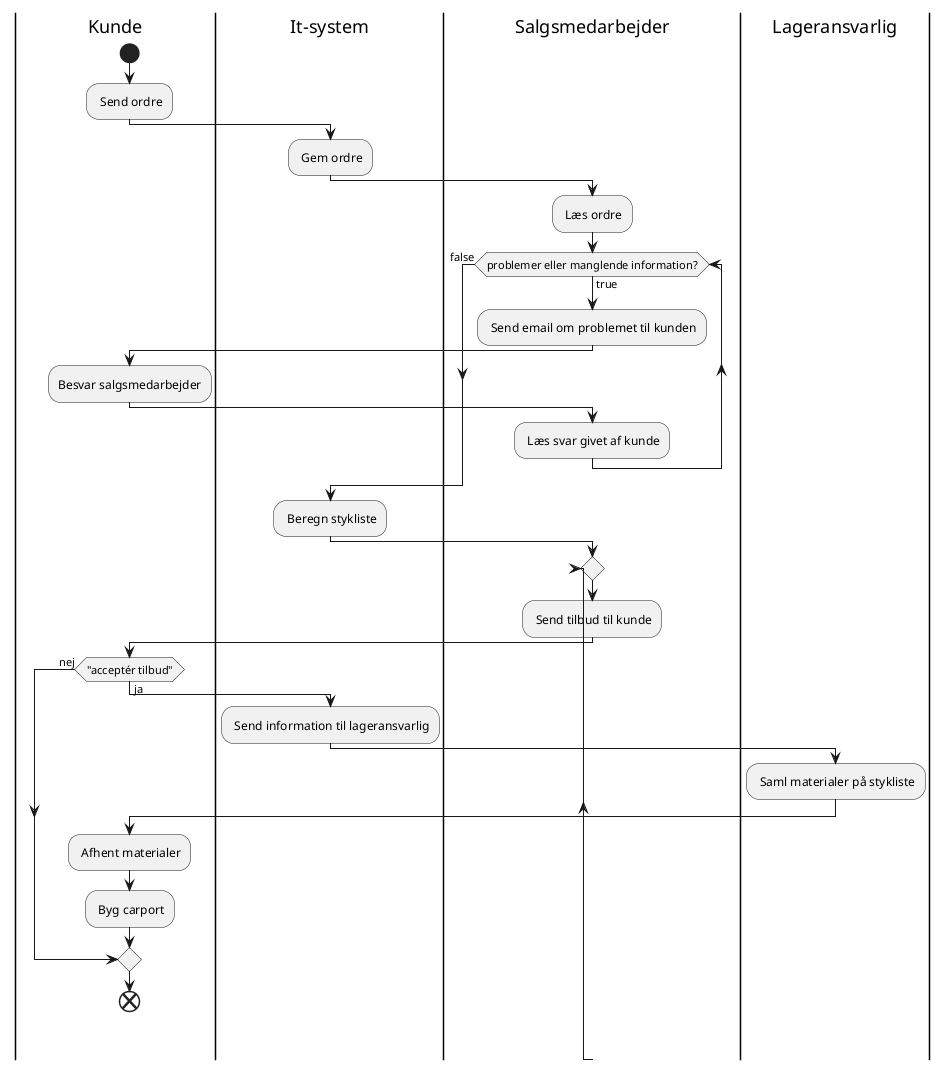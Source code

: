 @startuml

|Kunde|
start
: Send ordre;
|It-system|
: Gem ordre;
|Salgsmedarbejder|
: Læs ordre;
while (problemer eller manglende information?) is (true)
    : Send email om problemet til kunden;
    |Kunde|
    :Besvar salgsmedarbejder;
    |Salgsmedarbejder|
    : Læs svar givet af kunde;
endwhile (false)
|It-system|
: Beregn stykliste;
|Salgsmedarbejder|
repeat
: Send tilbud til kunde;
|Kunde|
if ("acceptér tilbud") then (ja)
|It-system|
: Send information til lageransvarlig;
|Lageransvarlig|
: Saml materialer på stykliste;
|Kunde|
: Afhent materialer;
: Byg carport;
else (nej)
endif
end
@enduml